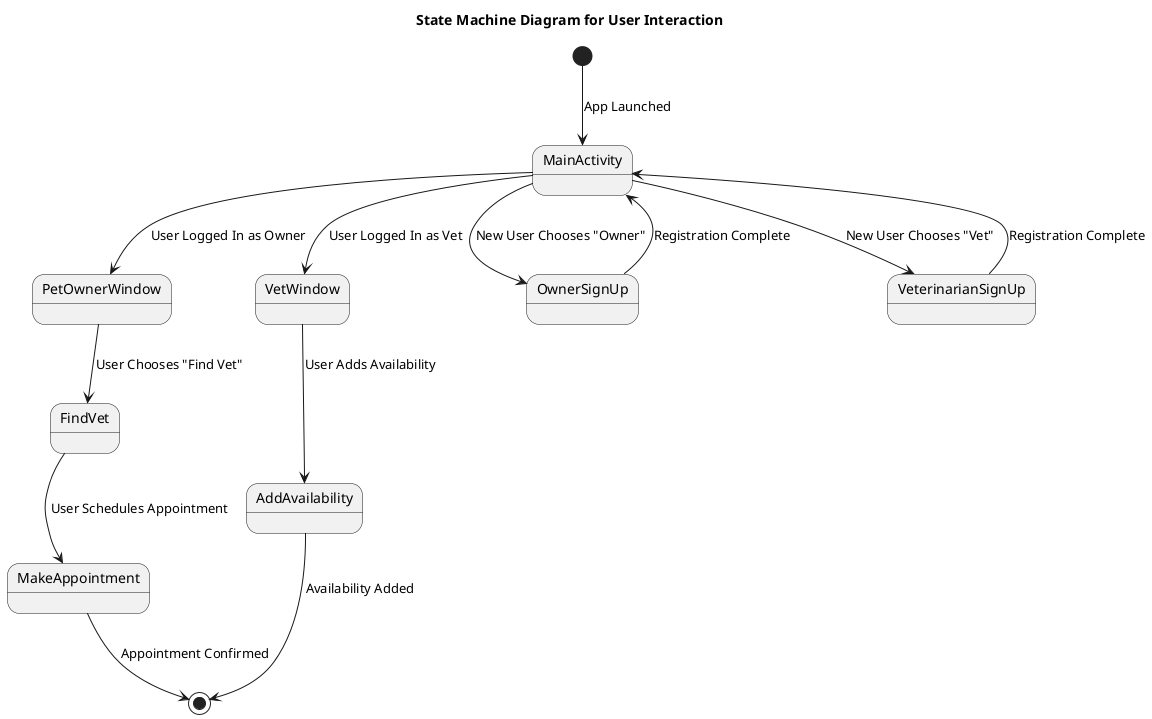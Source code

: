 @startuml

title State Machine Diagram for User Interaction

[*] --> MainActivity : App Launched
MainActivity --> PetOwnerWindow : User Logged In as Owner
MainActivity --> VetWindow : User Logged In as Vet
MainActivity --> OwnerSignUp : New User Chooses "Owner"
MainActivity --> VeterinarianSignUp : New User Chooses "Vet"

PetOwnerWindow --> FindVet : User Chooses "Find Vet"
FindVet --> MakeAppointment : User Schedules Appointment

VetWindow --> AddAvailability : User Adds Availability

OwnerSignUp --> MainActivity : Registration Complete
VeterinarianSignUp --> MainActivity : Registration Complete

MakeAppointment --> [*] : Appointment Confirmed
AddAvailability --> [*] : Availability Added

@enduml
